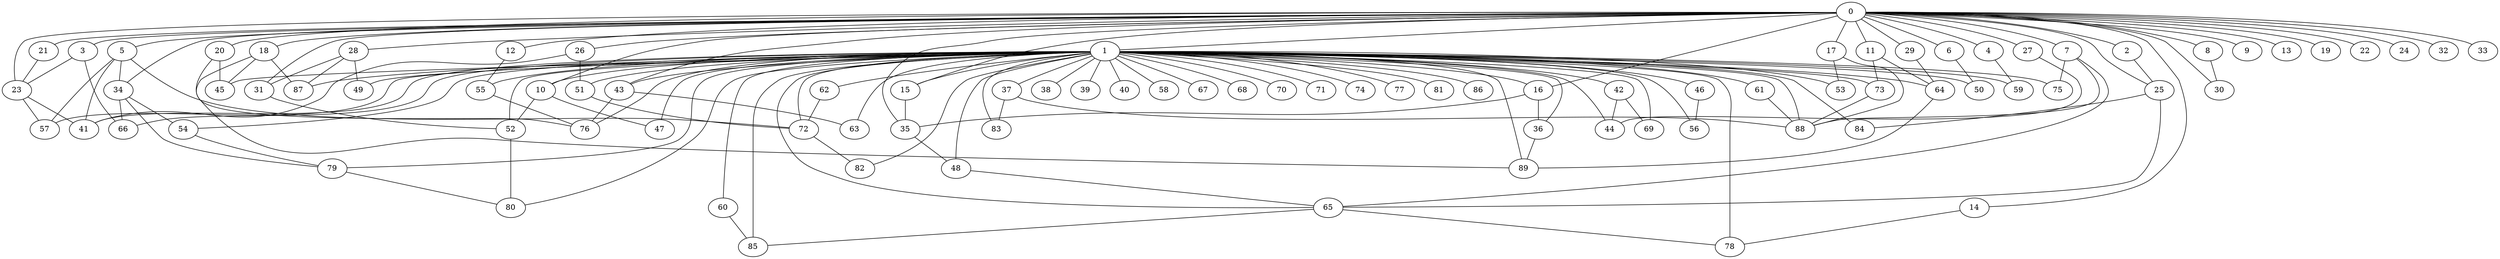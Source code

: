 
graph graphname {
    0 -- 1
0 -- 2
0 -- 3
0 -- 4
0 -- 5
0 -- 6
0 -- 7
0 -- 8
0 -- 9
0 -- 10
0 -- 11
0 -- 12
0 -- 13
0 -- 14
0 -- 15
0 -- 16
0 -- 17
0 -- 18
0 -- 19
0 -- 20
0 -- 21
0 -- 22
0 -- 23
0 -- 24
0 -- 25
0 -- 26
0 -- 27
0 -- 28
0 -- 29
0 -- 30
0 -- 31
0 -- 32
0 -- 33
0 -- 34
0 -- 35
0 -- 43
1 -- 36
1 -- 37
1 -- 38
1 -- 39
1 -- 40
1 -- 41
1 -- 42
1 -- 43
1 -- 44
1 -- 45
1 -- 46
1 -- 47
1 -- 48
1 -- 49
1 -- 50
1 -- 51
1 -- 52
1 -- 53
1 -- 54
1 -- 55
1 -- 56
1 -- 57
1 -- 58
1 -- 59
1 -- 60
1 -- 61
1 -- 62
1 -- 63
1 -- 64
1 -- 65
1 -- 66
1 -- 67
1 -- 68
1 -- 69
1 -- 70
1 -- 71
1 -- 72
1 -- 73
1 -- 74
1 -- 75
1 -- 76
1 -- 77
1 -- 78
1 -- 79
1 -- 80
1 -- 81
1 -- 82
1 -- 83
1 -- 84
1 -- 85
1 -- 86
1 -- 87
1 -- 88
1 -- 89
1 -- 16
1 -- 10
1 -- 15
2 -- 25
3 -- 66
3 -- 23
4 -- 59
5 -- 57
5 -- 34
5 -- 72
5 -- 41
6 -- 50
7 -- 65
7 -- 75
7 -- 88
8 -- 30
10 -- 52
10 -- 47
11 -- 73
11 -- 64
12 -- 55
14 -- 78
15 -- 35
16 -- 35
16 -- 36
17 -- 53
17 -- 88
18 -- 45
18 -- 89
18 -- 87
20 -- 45
20 -- 76
21 -- 23
23 -- 41
23 -- 57
25 -- 84
25 -- 65
26 -- 51
26 -- 41
27 -- 44
28 -- 31
28 -- 49
28 -- 87
29 -- 64
31 -- 52
34 -- 66
34 -- 54
34 -- 79
35 -- 48
36 -- 89
37 -- 88
37 -- 83
42 -- 44
42 -- 69
43 -- 76
43 -- 63
46 -- 56
48 -- 65
51 -- 72
52 -- 80
54 -- 79
55 -- 76
60 -- 85
61 -- 88
62 -- 72
64 -- 89
65 -- 85
65 -- 78
72 -- 82
73 -- 88
79 -- 80

}
